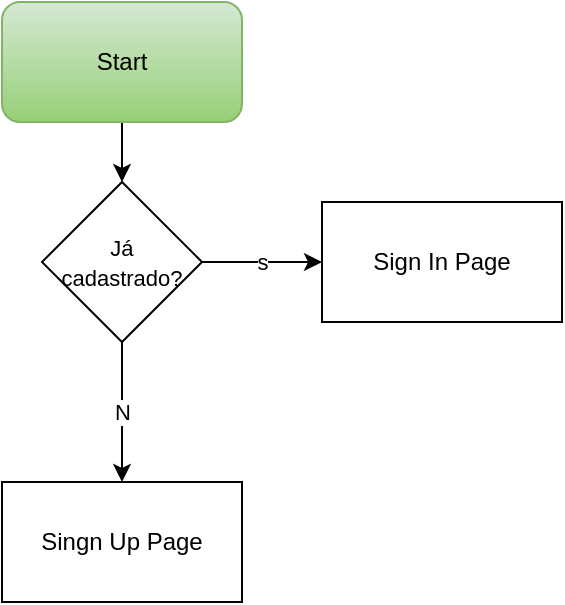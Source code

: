 <mxfile version="13.10.2" type="github"><diagram id="DNTaZWTEd0u4zbLsqwlb" name="Page-1"><mxGraphModel dx="677" dy="363" grid="1" gridSize="10" guides="1" tooltips="1" connect="1" arrows="1" fold="1" page="1" pageScale="1" pageWidth="1600" pageHeight="1200" math="0" shadow="0"><root><mxCell id="0"/><mxCell id="1" parent="0"/><mxCell id="QoyAXV0Lv4tiNZ6bCbWZ-5" style="edgeStyle=orthogonalEdgeStyle;rounded=0;orthogonalLoop=1;jettySize=auto;html=1;" edge="1" parent="1" source="QoyAXV0Lv4tiNZ6bCbWZ-1" target="QoyAXV0Lv4tiNZ6bCbWZ-4"><mxGeometry relative="1" as="geometry"/></mxCell><mxCell id="QoyAXV0Lv4tiNZ6bCbWZ-1" value="Start" style="rounded=1;whiteSpace=wrap;html=1;fillColor=#d5e8d4;strokeColor=#82b366;gradientColor=#97d077;" vertex="1" parent="1"><mxGeometry x="20" y="10" width="120" height="60" as="geometry"/></mxCell><mxCell id="QoyAXV0Lv4tiNZ6bCbWZ-7" value="N" style="edgeStyle=orthogonalEdgeStyle;rounded=0;orthogonalLoop=1;jettySize=auto;html=1;" edge="1" parent="1" source="QoyAXV0Lv4tiNZ6bCbWZ-4" target="QoyAXV0Lv4tiNZ6bCbWZ-6"><mxGeometry relative="1" as="geometry"/></mxCell><mxCell id="QoyAXV0Lv4tiNZ6bCbWZ-9" value="s" style="edgeStyle=orthogonalEdgeStyle;rounded=0;orthogonalLoop=1;jettySize=auto;html=1;" edge="1" parent="1" source="QoyAXV0Lv4tiNZ6bCbWZ-4" target="QoyAXV0Lv4tiNZ6bCbWZ-8"><mxGeometry relative="1" as="geometry"/></mxCell><mxCell id="QoyAXV0Lv4tiNZ6bCbWZ-4" value="&lt;font style=&quot;font-size: 11px&quot;&gt;Já &lt;br&gt;cadastrado?&lt;/font&gt;" style="rhombus;whiteSpace=wrap;html=1;" vertex="1" parent="1"><mxGeometry x="40" y="100" width="80" height="80" as="geometry"/></mxCell><mxCell id="QoyAXV0Lv4tiNZ6bCbWZ-6" value="Singn Up Page" style="rounded=0;whiteSpace=wrap;html=1;" vertex="1" parent="1"><mxGeometry x="20" y="250" width="120" height="60" as="geometry"/></mxCell><mxCell id="QoyAXV0Lv4tiNZ6bCbWZ-8" value="Sign In Page" style="rounded=0;whiteSpace=wrap;html=1;" vertex="1" parent="1"><mxGeometry x="180" y="110" width="120" height="60" as="geometry"/></mxCell></root></mxGraphModel></diagram></mxfile>
